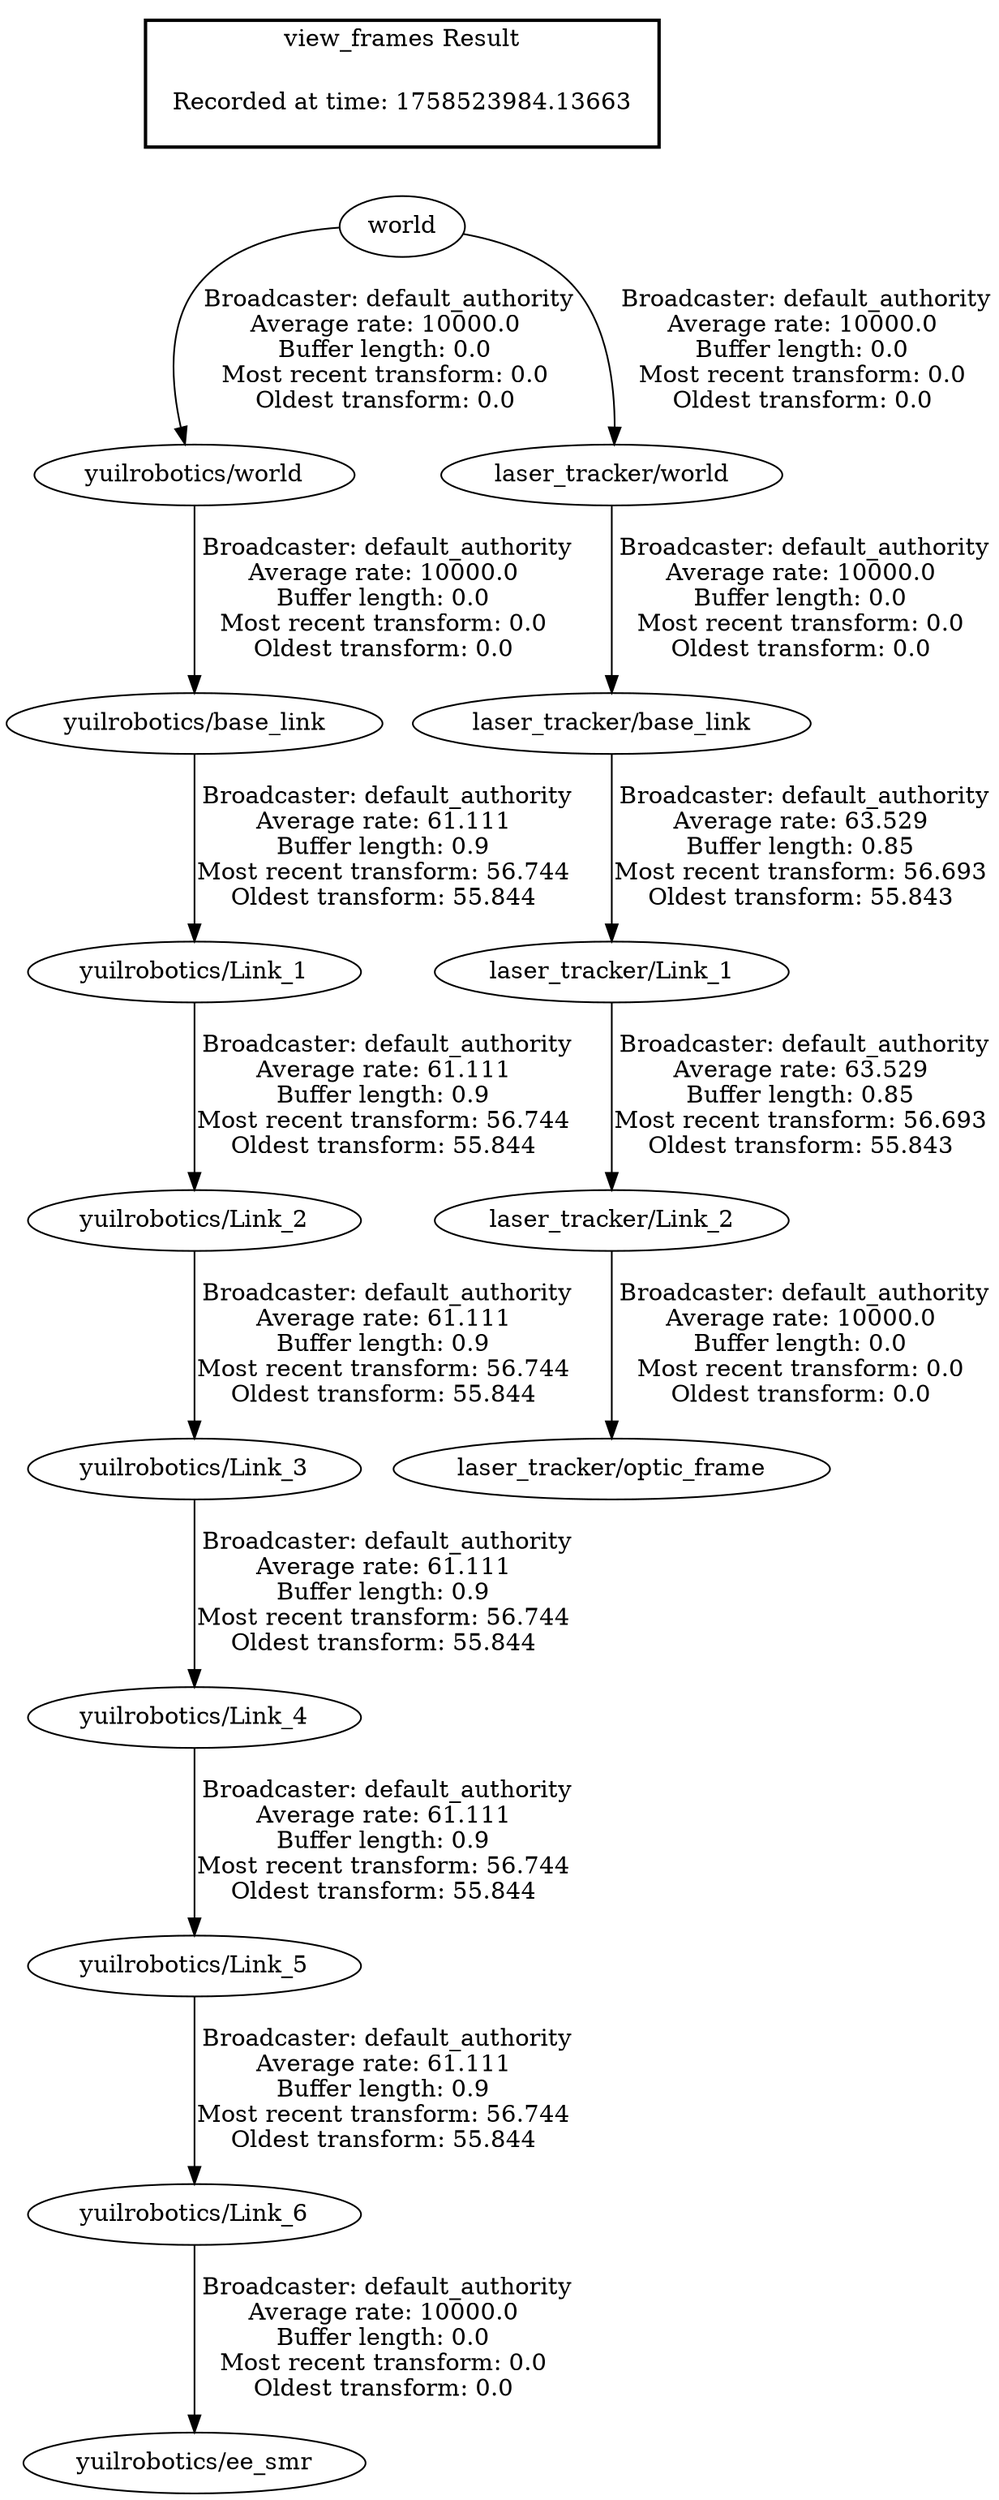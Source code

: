 digraph G {
"yuilrobotics/world" -> "yuilrobotics/base_link"[label=" Broadcaster: default_authority\nAverage rate: 10000.0\nBuffer length: 0.0\nMost recent transform: 0.0\nOldest transform: 0.0\n"];
"world" -> "yuilrobotics/world"[label=" Broadcaster: default_authority\nAverage rate: 10000.0\nBuffer length: 0.0\nMost recent transform: 0.0\nOldest transform: 0.0\n"];
"yuilrobotics/Link_6" -> "yuilrobotics/ee_smr"[label=" Broadcaster: default_authority\nAverage rate: 10000.0\nBuffer length: 0.0\nMost recent transform: 0.0\nOldest transform: 0.0\n"];
"yuilrobotics/Link_5" -> "yuilrobotics/Link_6"[label=" Broadcaster: default_authority\nAverage rate: 61.111\nBuffer length: 0.9\nMost recent transform: 56.744\nOldest transform: 55.844\n"];
"world" -> "laser_tracker/world"[label=" Broadcaster: default_authority\nAverage rate: 10000.0\nBuffer length: 0.0\nMost recent transform: 0.0\nOldest transform: 0.0\n"];
"laser_tracker/world" -> "laser_tracker/base_link"[label=" Broadcaster: default_authority\nAverage rate: 10000.0\nBuffer length: 0.0\nMost recent transform: 0.0\nOldest transform: 0.0\n"];
"laser_tracker/Link_2" -> "laser_tracker/optic_frame"[label=" Broadcaster: default_authority\nAverage rate: 10000.0\nBuffer length: 0.0\nMost recent transform: 0.0\nOldest transform: 0.0\n"];
"laser_tracker/Link_1" -> "laser_tracker/Link_2"[label=" Broadcaster: default_authority\nAverage rate: 63.529\nBuffer length: 0.85\nMost recent transform: 56.693\nOldest transform: 55.843\n"];
"laser_tracker/base_link" -> "laser_tracker/Link_1"[label=" Broadcaster: default_authority\nAverage rate: 63.529\nBuffer length: 0.85\nMost recent transform: 56.693\nOldest transform: 55.843\n"];
"yuilrobotics/base_link" -> "yuilrobotics/Link_1"[label=" Broadcaster: default_authority\nAverage rate: 61.111\nBuffer length: 0.9\nMost recent transform: 56.744\nOldest transform: 55.844\n"];
"yuilrobotics/Link_1" -> "yuilrobotics/Link_2"[label=" Broadcaster: default_authority\nAverage rate: 61.111\nBuffer length: 0.9\nMost recent transform: 56.744\nOldest transform: 55.844\n"];
"yuilrobotics/Link_2" -> "yuilrobotics/Link_3"[label=" Broadcaster: default_authority\nAverage rate: 61.111\nBuffer length: 0.9\nMost recent transform: 56.744\nOldest transform: 55.844\n"];
"yuilrobotics/Link_3" -> "yuilrobotics/Link_4"[label=" Broadcaster: default_authority\nAverage rate: 61.111\nBuffer length: 0.9\nMost recent transform: 56.744\nOldest transform: 55.844\n"];
"yuilrobotics/Link_4" -> "yuilrobotics/Link_5"[label=" Broadcaster: default_authority\nAverage rate: 61.111\nBuffer length: 0.9\nMost recent transform: 56.744\nOldest transform: 55.844\n"];
edge [style=invis];
 subgraph cluster_legend { style=bold; color=black; label ="view_frames Result";
"Recorded at time: 1758523984.13663"[ shape=plaintext ] ;
}->"world";
}